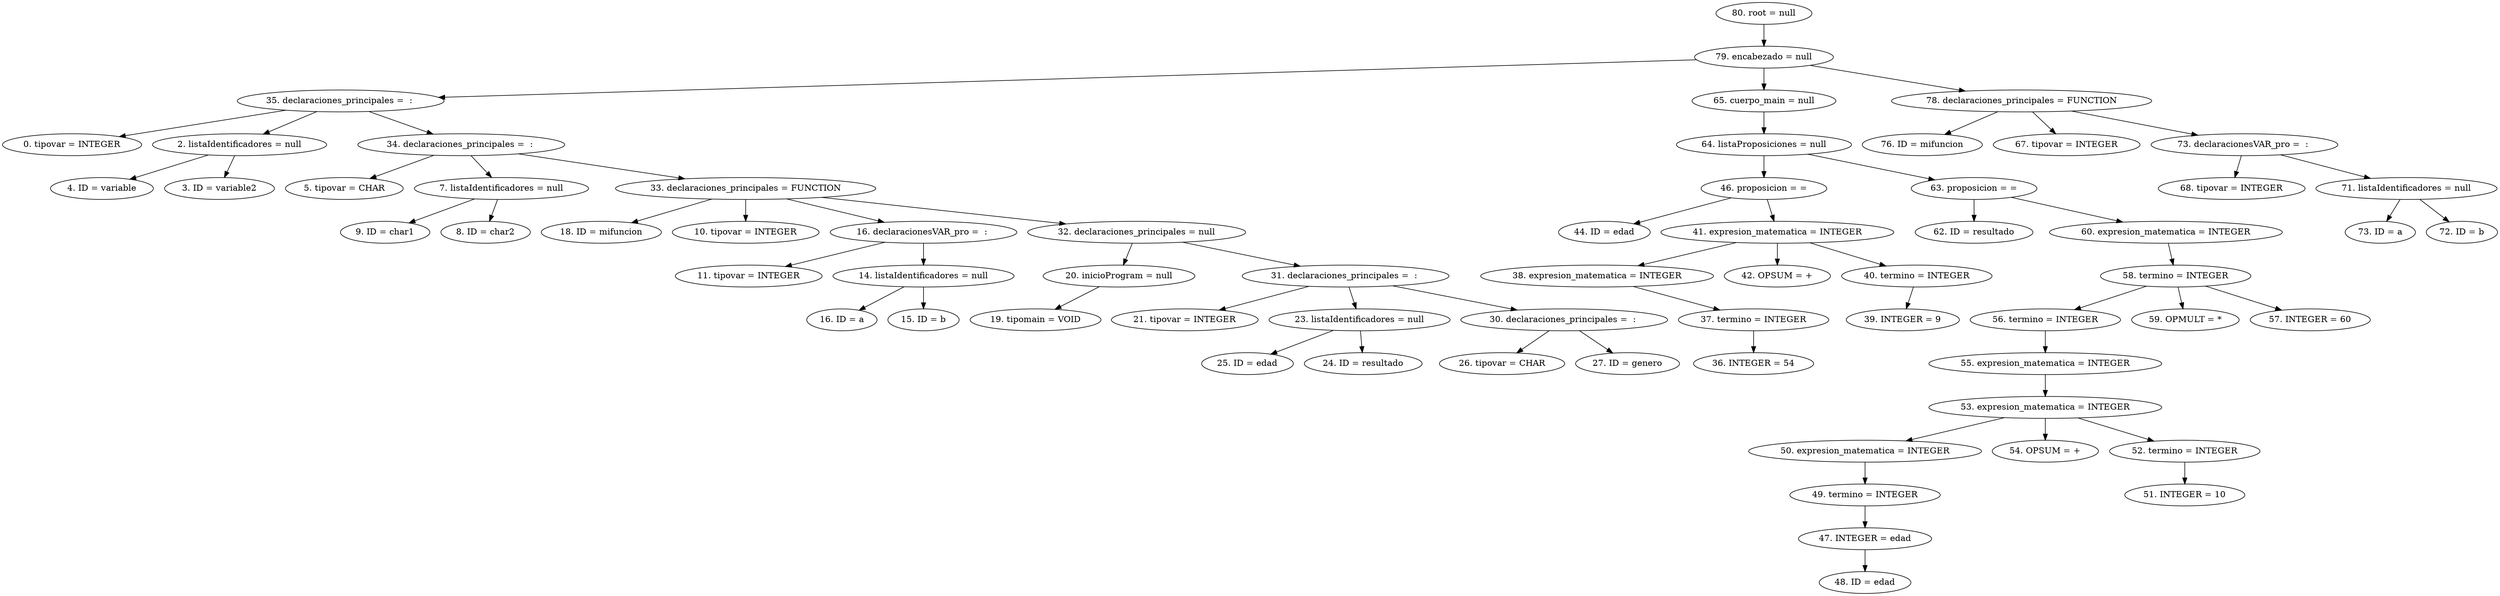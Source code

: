 digraph G {
"80. root = null"->"79. encabezado = null"
"79. encabezado = null"->"35. declaraciones_principales =  : "
"35. declaraciones_principales =  : "->"0. tipovar = INTEGER"
"35. declaraciones_principales =  : "->"2. listaIdentificadores = null"
"2. listaIdentificadores = null"->"4. ID = variable"
"2. listaIdentificadores = null"->"3. ID = variable2"
"35. declaraciones_principales =  : "->"34. declaraciones_principales =  : "
"34. declaraciones_principales =  : "->"5. tipovar = CHAR"
"34. declaraciones_principales =  : "->"7. listaIdentificadores = null"
"7. listaIdentificadores = null"->"9. ID = char1"
"7. listaIdentificadores = null"->"8. ID = char2"
"34. declaraciones_principales =  : "->"33. declaraciones_principales = FUNCTION"
"33. declaraciones_principales = FUNCTION"->"18. ID = mifuncion"
"33. declaraciones_principales = FUNCTION"->"10. tipovar = INTEGER"
"33. declaraciones_principales = FUNCTION"->"16. declaracionesVAR_pro =  : "
"16. declaracionesVAR_pro =  : "->"11. tipovar = INTEGER"
"16. declaracionesVAR_pro =  : "->"14. listaIdentificadores = null"
"14. listaIdentificadores = null"->"16. ID = a"
"14. listaIdentificadores = null"->"15. ID = b"
"33. declaraciones_principales = FUNCTION"->"32. declaraciones_principales = null"
"32. declaraciones_principales = null"->"20. inicioProgram = null"
"20. inicioProgram = null"->"19. tipomain = VOID"
"32. declaraciones_principales = null"->"31. declaraciones_principales =  : "
"31. declaraciones_principales =  : "->"21. tipovar = INTEGER"
"31. declaraciones_principales =  : "->"23. listaIdentificadores = null"
"23. listaIdentificadores = null"->"25. ID = edad"
"23. listaIdentificadores = null"->"24. ID = resultado"
"31. declaraciones_principales =  : "->"30. declaraciones_principales =  : "
"30. declaraciones_principales =  : "->"26. tipovar = CHAR"
"30. declaraciones_principales =  : "->"27. ID = genero"
"79. encabezado = null"->"65. cuerpo_main = null"
"65. cuerpo_main = null"->"64. listaProposiciones = null"
"64. listaProposiciones = null"->"46. proposicion = ="
"46. proposicion = ="->"44. ID = edad"
"46. proposicion = ="->"41. expresion_matematica = INTEGER"
"41. expresion_matematica = INTEGER"->"38. expresion_matematica = INTEGER"
"38. expresion_matematica = INTEGER"->"37. termino = INTEGER"
"37. termino = INTEGER"->"36. INTEGER = 54"
"41. expresion_matematica = INTEGER"->"42. OPSUM = +"
"41. expresion_matematica = INTEGER"->"40. termino = INTEGER"
"40. termino = INTEGER"->"39. INTEGER = 9"
"64. listaProposiciones = null"->"63. proposicion = ="
"63. proposicion = ="->"62. ID = resultado"
"63. proposicion = ="->"60. expresion_matematica = INTEGER"
"60. expresion_matematica = INTEGER"->"58. termino = INTEGER"
"58. termino = INTEGER"->"56. termino = INTEGER"
"56. termino = INTEGER"->"55. expresion_matematica = INTEGER"
"55. expresion_matematica = INTEGER"->"53. expresion_matematica = INTEGER"
"53. expresion_matematica = INTEGER"->"50. expresion_matematica = INTEGER"
"50. expresion_matematica = INTEGER"->"49. termino = INTEGER"
"49. termino = INTEGER"->"47. INTEGER = edad"
"47. INTEGER = edad"->"48. ID = edad"
"53. expresion_matematica = INTEGER"->"54. OPSUM = +"
"53. expresion_matematica = INTEGER"->"52. termino = INTEGER"
"52. termino = INTEGER"->"51. INTEGER = 10"
"58. termino = INTEGER"->"59. OPMULT = *"
"58. termino = INTEGER"->"57. INTEGER = 60"
"79. encabezado = null"->"78. declaraciones_principales = FUNCTION"
"78. declaraciones_principales = FUNCTION"->"76. ID = mifuncion"
"78. declaraciones_principales = FUNCTION"->"67. tipovar = INTEGER"
"78. declaraciones_principales = FUNCTION"->"73. declaracionesVAR_pro =  : "
"73. declaracionesVAR_pro =  : "->"68. tipovar = INTEGER"
"73. declaracionesVAR_pro =  : "->"71. listaIdentificadores = null"
"71. listaIdentificadores = null"->"73. ID = a"
"71. listaIdentificadores = null"->"72. ID = b"


}

